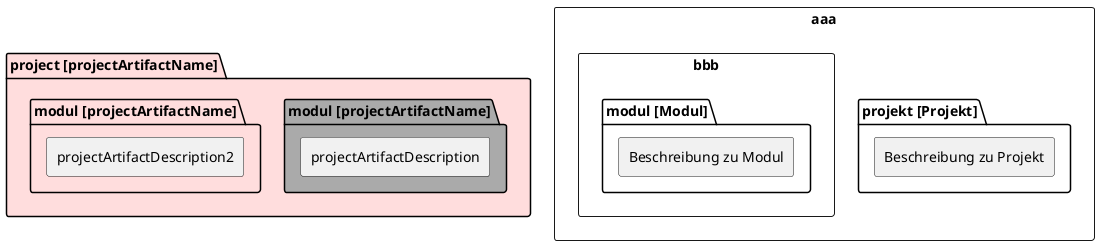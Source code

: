 
@startuml
skinparam defaultFontName "Courier New"
skinparam handwritten false

!definelong mavenProject(projectArtifactId, projectArtifactName, projectArtifactDescription)
	package "projectArtifactId [projectArtifactName]" as projectArtifactId {
		rectangle "projectArtifactDescription"
	}
!enddefinelong

!definelong mavenModule(projectArtifactId, mavenModuleArtifactId, mavenModuleArtifactName, mavenModuleArtifactDescription)
	package "mavenModuleArtifactId [mavenModuleArtifactName]" as projectArtifactId.mavenModuleArtifactId {
		rectangle "mavenModuleArtifactDescription"
	}
!enddefinelong


package "project [projectArtifactName]" as projectArtifactId2 #FFDDDD {
	package "modul [projectArtifactName]" as modul2 #AAAAAA {
		rectangle "projectArtifactDescription"
	}
	package "modul [projectArtifactName]" as modul3 {
		rectangle "projectArtifactDescription2"
	}

}







rectangle "aaa" {

	mavenProject("projekt", "Projekt", "Beschreibung zu Projekt")
	
	rectangle "bbb" {
	mavenModule("projekt", "modul", "Modul", "Beschreibung zu Modul")
	}
}

@enduml